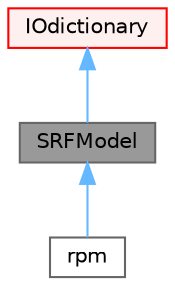 digraph "SRFModel"
{
 // LATEX_PDF_SIZE
  bgcolor="transparent";
  edge [fontname=Helvetica,fontsize=10,labelfontname=Helvetica,labelfontsize=10];
  node [fontname=Helvetica,fontsize=10,shape=box,height=0.2,width=0.4];
  Node1 [id="Node000001",label="SRFModel",height=0.2,width=0.4,color="gray40", fillcolor="grey60", style="filled", fontcolor="black",tooltip="Top level model for single rotating frame."];
  Node2 -> Node1 [id="edge1_Node000001_Node000002",dir="back",color="steelblue1",style="solid",tooltip=" "];
  Node2 [id="Node000002",label="IOdictionary",height=0.2,width=0.4,color="red", fillcolor="#FFF0F0", style="filled",URL="$classFoam_1_1IOdictionary.html",tooltip="IOdictionary is derived from dictionary and IOobject to give the dictionary automatic IO functionalit..."];
  Node1 -> Node11 [id="edge2_Node000001_Node000011",dir="back",color="steelblue1",style="solid",tooltip=" "];
  Node11 [id="Node000011",label="rpm",height=0.2,width=0.4,color="gray40", fillcolor="white", style="filled",URL="$classFoam_1_1SRF_1_1rpm.html",tooltip="Basic SRF model whereby angular velocity is specified in terms of a (global) axis and revolutions-per..."];
}

